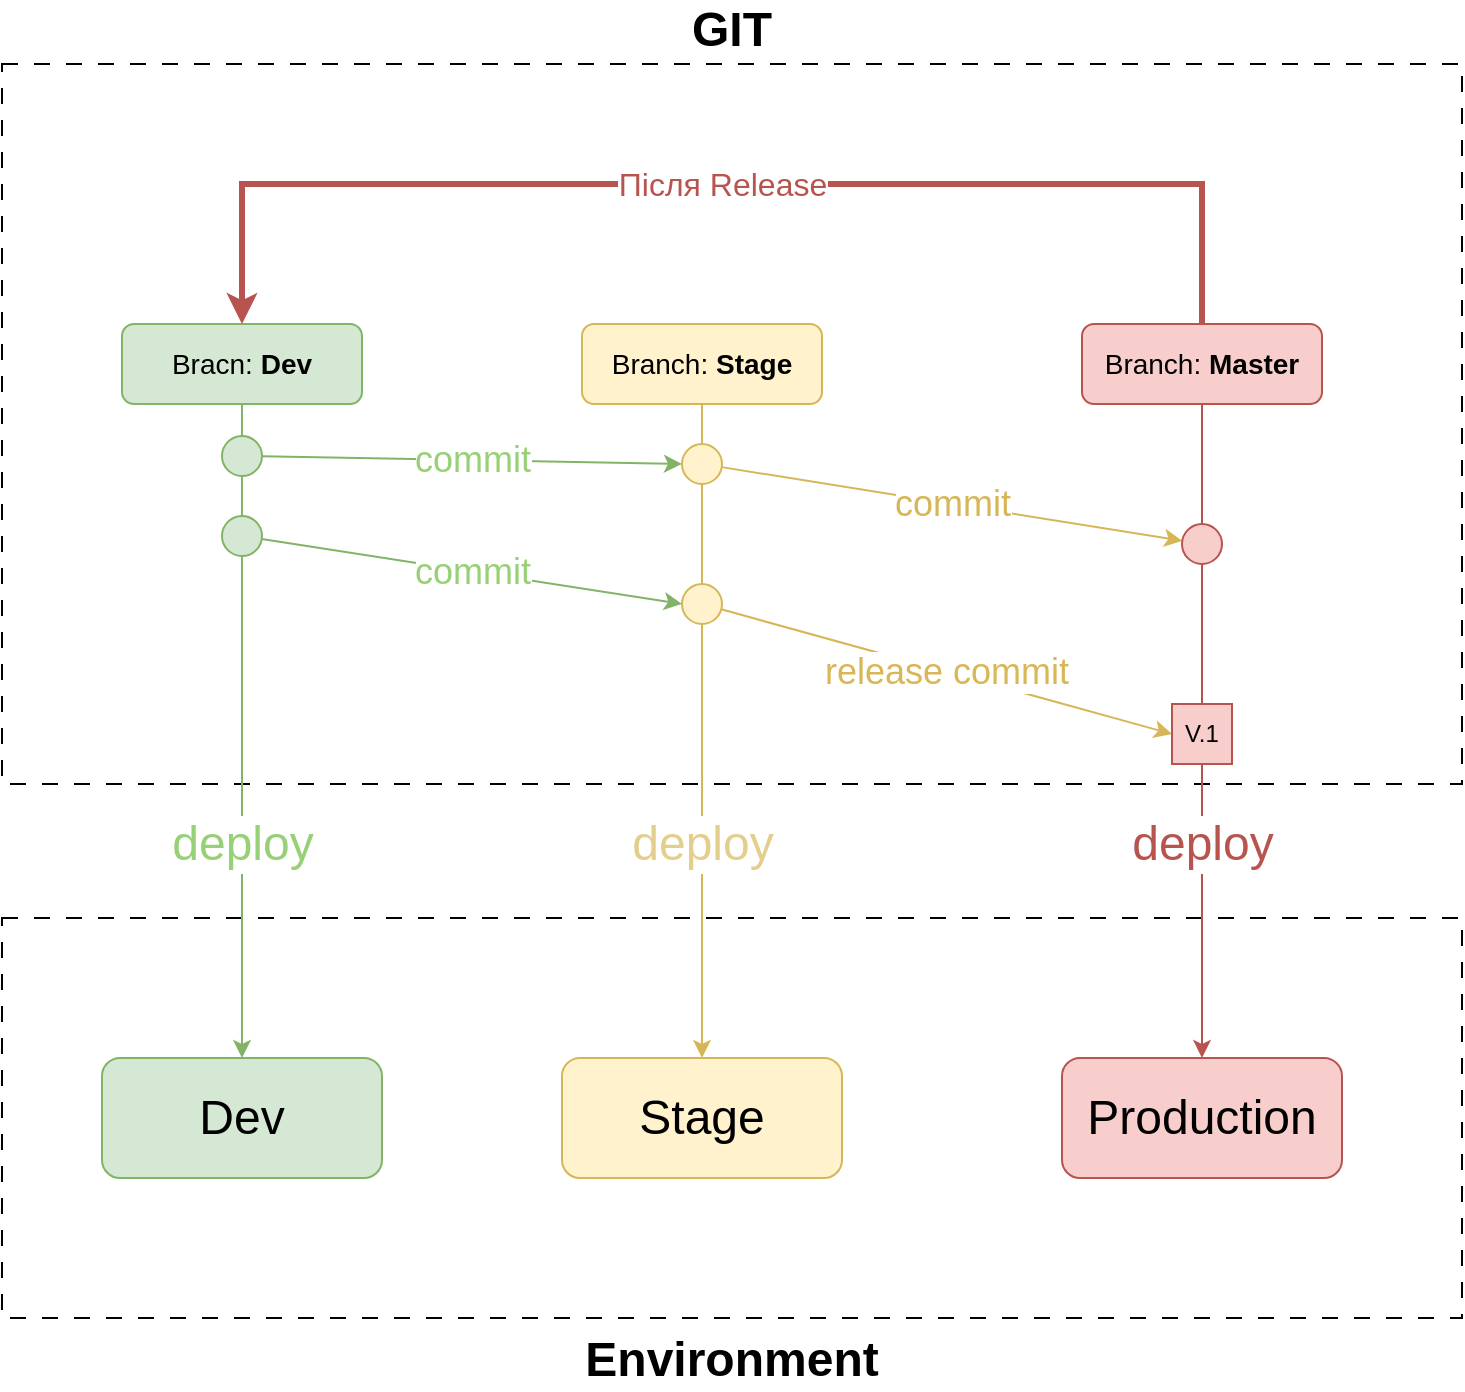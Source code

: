 <mxfile version="20.8.16" type="device" pages="4"><diagram name="git" id="9dXcmBcqGtQJOAtq-KuV"><mxGraphModel dx="2046" dy="1639" grid="1" gridSize="10" guides="1" tooltips="1" connect="1" arrows="1" fold="1" page="0" pageScale="1" pageWidth="1169" pageHeight="827" math="0" shadow="0"><root><mxCell id="0"/><mxCell id="1" parent="0"/><mxCell id="ocOk3J83uwGkjOEuC4al-8" value="Environment" style="rounded=0;whiteSpace=wrap;html=1;labelPosition=center;verticalLabelPosition=bottom;align=center;verticalAlign=top;dashed=1;dashPattern=8 8;fontColor=#000000;fontSize=24;fontStyle=1" parent="1" vertex="1"><mxGeometry x="90" y="437" width="730" height="200" as="geometry"/></mxCell><mxCell id="ocOk3J83uwGkjOEuC4al-10" value="Dev" style="rounded=1;whiteSpace=wrap;html=1;fontSize=24;strokeColor=#82b366;fillColor=#d5e8d4;labelPosition=center;verticalLabelPosition=middle;align=center;verticalAlign=middle;" parent="1" vertex="1"><mxGeometry x="140" y="507" width="140" height="60" as="geometry"/></mxCell><mxCell id="ocOk3J83uwGkjOEuC4al-4" value="GIT" style="rounded=0;whiteSpace=wrap;html=1;labelPosition=center;verticalLabelPosition=top;align=center;verticalAlign=bottom;dashed=1;dashPattern=8 8;fontColor=#000000;fontSize=24;fontStyle=1" parent="1" vertex="1"><mxGeometry x="90" y="10" width="730" height="360" as="geometry"/></mxCell><mxCell id="ocOk3J83uwGkjOEuC4al-11" value="deploy" style="edgeStyle=orthogonalEdgeStyle;rounded=0;orthogonalLoop=1;jettySize=auto;html=1;exitX=0.5;exitY=1;exitDx=0;exitDy=0;entryX=0.5;entryY=0;entryDx=0;entryDy=0;fontSize=24;fontColor=#97d077;startArrow=none;fillColor=#d5e8d4;strokeColor=#82b366;" parent="1" source="ocOk3J83uwGkjOEuC4al-17" target="ocOk3J83uwGkjOEuC4al-10" edge="1"><mxGeometry x="0.265" relative="1" as="geometry"><mxPoint as="offset"/></mxGeometry></mxCell><mxCell id="ocOk3J83uwGkjOEuC4al-1" value="Bracn: &lt;b&gt;Dev&lt;/b&gt;" style="rounded=1;whiteSpace=wrap;html=1;fillColor=#d5e8d4;strokeColor=#82b366;fontSize=14;" parent="1" vertex="1"><mxGeometry x="150" y="140" width="120" height="40" as="geometry"/></mxCell><mxCell id="ocOk3J83uwGkjOEuC4al-14" value="deploy" style="edgeStyle=orthogonalEdgeStyle;rounded=0;orthogonalLoop=1;jettySize=auto;html=1;fontSize=24;fontColor=#e3ce8d;fillColor=#fff2cc;strokeColor=#d6b656;" parent="1" source="ocOk3J83uwGkjOEuC4al-2" target="ocOk3J83uwGkjOEuC4al-12" edge="1"><mxGeometry x="0.346" relative="1" as="geometry"><mxPoint as="offset"/></mxGeometry></mxCell><mxCell id="ocOk3J83uwGkjOEuC4al-2" value="Branch: &lt;b&gt;Stage&lt;/b&gt;" style="rounded=1;whiteSpace=wrap;html=1;fillColor=#fff2cc;strokeColor=#d6b656;fontSize=14;" parent="1" vertex="1"><mxGeometry x="380" y="140" width="120" height="40" as="geometry"/></mxCell><mxCell id="ocOk3J83uwGkjOEuC4al-16" value="deploy" style="edgeStyle=orthogonalEdgeStyle;rounded=0;orthogonalLoop=1;jettySize=auto;html=1;fontSize=24;fontColor=#b85450;startArrow=none;fillColor=#f8cecc;strokeColor=#b85450;" parent="1" source="ocOk3J83uwGkjOEuC4al-20" target="ocOk3J83uwGkjOEuC4al-15" edge="1"><mxGeometry x="0.134" relative="1" as="geometry"><mxPoint as="offset"/></mxGeometry></mxCell><mxCell id="ocOk3J83uwGkjOEuC4al-3" value="Branch: &lt;b&gt;Master&lt;/b&gt;" style="rounded=1;whiteSpace=wrap;html=1;fillColor=#f8cecc;strokeColor=#b85450;fontSize=14;" parent="1" vertex="1"><mxGeometry x="630" y="140" width="120" height="40" as="geometry"/></mxCell><mxCell id="ocOk3J83uwGkjOEuC4al-12" value="Stage" style="rounded=1;whiteSpace=wrap;html=1;fontSize=24;strokeColor=#d6b656;fillColor=#fff2cc;labelPosition=center;verticalLabelPosition=middle;align=center;verticalAlign=middle;" parent="1" vertex="1"><mxGeometry x="370" y="507" width="140" height="60" as="geometry"/></mxCell><mxCell id="ocOk3J83uwGkjOEuC4al-15" value="Production" style="rounded=1;whiteSpace=wrap;html=1;fontSize=24;strokeColor=#b85450;fillColor=#f8cecc;labelPosition=center;verticalLabelPosition=middle;align=center;verticalAlign=middle;" parent="1" vertex="1"><mxGeometry x="620" y="507" width="140" height="60" as="geometry"/></mxCell><mxCell id="ocOk3J83uwGkjOEuC4al-18" value="" style="edgeStyle=orthogonalEdgeStyle;rounded=0;orthogonalLoop=1;jettySize=auto;html=1;exitX=0.5;exitY=1;exitDx=0;exitDy=0;entryX=0.5;entryY=0;entryDx=0;entryDy=0;fontSize=24;fontColor=#000000;endArrow=none;fillColor=#d5e8d4;strokeColor=#82b366;" parent="1" source="ocOk3J83uwGkjOEuC4al-1" target="ocOk3J83uwGkjOEuC4al-17" edge="1"><mxGeometry relative="1" as="geometry"><mxPoint x="210" y="180" as="sourcePoint"/><mxPoint x="210" y="447" as="targetPoint"/></mxGeometry></mxCell><mxCell id="ocOk3J83uwGkjOEuC4al-22" value="commit" style="rounded=0;orthogonalLoop=1;jettySize=auto;html=1;entryX=0;entryY=0.5;entryDx=0;entryDy=0;fontSize=18;fontColor=#97D077;endArrow=classic;endFill=1;fillColor=#d5e8d4;strokeColor=#82b366;" parent="1" source="ocOk3J83uwGkjOEuC4al-17" target="ocOk3J83uwGkjOEuC4al-19" edge="1"><mxGeometry x="-0.002" relative="1" as="geometry"><mxPoint as="offset"/></mxGeometry></mxCell><mxCell id="ocOk3J83uwGkjOEuC4al-17" value="" style="ellipse;whiteSpace=wrap;html=1;aspect=fixed;fontSize=24;fillColor=#d5e8d4;strokeColor=#82b366;" parent="1" vertex="1"><mxGeometry x="200" y="196" width="20" height="20" as="geometry"/></mxCell><mxCell id="ocOk3J83uwGkjOEuC4al-23" value="commit" style="edgeStyle=none;rounded=0;orthogonalLoop=1;jettySize=auto;html=1;fontSize=18;fontColor=#d6b656;endArrow=classic;endFill=1;fillColor=#fff2cc;strokeColor=#d6b656;" parent="1" source="ocOk3J83uwGkjOEuC4al-19" target="ocOk3J83uwGkjOEuC4al-20" edge="1"><mxGeometry relative="1" as="geometry"/></mxCell><mxCell id="ocOk3J83uwGkjOEuC4al-19" value="" style="ellipse;whiteSpace=wrap;html=1;aspect=fixed;fontSize=24;fillColor=#fff2cc;strokeColor=#d6b656;" parent="1" vertex="1"><mxGeometry x="430" y="200" width="20" height="20" as="geometry"/></mxCell><mxCell id="ocOk3J83uwGkjOEuC4al-21" value="" style="edgeStyle=orthogonalEdgeStyle;rounded=0;orthogonalLoop=1;jettySize=auto;html=1;fontSize=24;fontColor=#000000;endArrow=none;fillColor=#f8cecc;strokeColor=#b85450;" parent="1" source="ocOk3J83uwGkjOEuC4al-3" target="ocOk3J83uwGkjOEuC4al-20" edge="1"><mxGeometry relative="1" as="geometry"><mxPoint x="690.0" y="180" as="sourcePoint"/><mxPoint x="690.0" y="447" as="targetPoint"/></mxGeometry></mxCell><mxCell id="ocOk3J83uwGkjOEuC4al-20" value="" style="ellipse;whiteSpace=wrap;html=1;aspect=fixed;fontSize=24;fillColor=#f8cecc;strokeColor=#b85450;" parent="1" vertex="1"><mxGeometry x="680" y="240" width="20" height="20" as="geometry"/></mxCell><mxCell id="ocOk3J83uwGkjOEuC4al-25" value="" style="ellipse;whiteSpace=wrap;html=1;aspect=fixed;fontSize=24;fillColor=#d5e8d4;strokeColor=#82b366;" parent="1" vertex="1"><mxGeometry x="200" y="236" width="20" height="20" as="geometry"/></mxCell><mxCell id="ocOk3J83uwGkjOEuC4al-26" value="" style="ellipse;whiteSpace=wrap;html=1;aspect=fixed;fontSize=24;fillColor=#fff2cc;strokeColor=#d6b656;" parent="1" vertex="1"><mxGeometry x="430" y="270" width="20" height="20" as="geometry"/></mxCell><mxCell id="ocOk3J83uwGkjOEuC4al-28" value="release commit" style="edgeStyle=none;rounded=0;orthogonalLoop=1;jettySize=auto;html=1;fontSize=18;fontColor=#d9b656;endArrow=classic;endFill=1;fillColor=#fff2cc;strokeColor=#d6b656;entryX=0;entryY=0.5;entryDx=0;entryDy=0;" parent="1" source="ocOk3J83uwGkjOEuC4al-26" target="YUJ8SS8Es_0sFJbwmeMG-2" edge="1"><mxGeometry relative="1" as="geometry"><mxPoint x="670" y="340" as="targetPoint"/></mxGeometry></mxCell><mxCell id="ocOk3J83uwGkjOEuC4al-29" value="commit" style="rounded=0;orthogonalLoop=1;jettySize=auto;html=1;entryX=0;entryY=0.5;entryDx=0;entryDy=0;fontSize=18;fontColor=#97d077;endArrow=classic;endFill=1;fillColor=#d5e8d4;strokeColor=#82b366;" parent="1" source="ocOk3J83uwGkjOEuC4al-25" target="ocOk3J83uwGkjOEuC4al-26" edge="1"><mxGeometry relative="1" as="geometry"/></mxCell><mxCell id="ocOk3J83uwGkjOEuC4al-32" value="Після Release" style="endArrow=none;startArrow=classic;html=1;rounded=0;fontSize=16;fontColor=#b85450;edgeStyle=orthogonalEdgeStyle;endFill=0;fillColor=#f8cecc;strokeColor=#b85450;strokeWidth=3;" parent="1" source="ocOk3J83uwGkjOEuC4al-1" target="ocOk3J83uwGkjOEuC4al-3" edge="1"><mxGeometry width="50" height="50" relative="1" as="geometry"><mxPoint x="460" y="80" as="sourcePoint"/><mxPoint x="510" y="30" as="targetPoint"/><Array as="points"><mxPoint x="210" y="70"/><mxPoint x="690" y="70"/></Array></mxGeometry></mxCell><mxCell id="YUJ8SS8Es_0sFJbwmeMG-2" value="V.1" style="rounded=0;whiteSpace=wrap;html=1;fillColor=#f8cecc;strokeColor=#b85450;" parent="1" vertex="1"><mxGeometry x="675" y="330" width="30" height="30" as="geometry"/></mxCell></root></mxGraphModel></diagram><diagram id="3rcsa5yyc04vKIngJCjO" name="uat"><mxGraphModel dx="2046" dy="1239" grid="1" gridSize="10" guides="1" tooltips="1" connect="1" arrows="1" fold="1" page="0" pageScale="1" pageWidth="1169" pageHeight="827" math="0" shadow="0"><root><mxCell id="0"/><mxCell id="1" parent="0"/><mxCell id="NctZqmHWXMFDeKVnnQcR-1" value="" style="rounded=1;whiteSpace=wrap;html=1;strokeColor=#00BF60;dashed=1;strokeWidth=2;arcSize=3;fillColor=none;" parent="1" vertex="1"><mxGeometry x="82" y="510" width="854" height="230" as="geometry"/></mxCell><mxCell id="SrkfZRxxqkraxBm0wXY4-11" style="edgeStyle=orthogonalEdgeStyle;rounded=0;orthogonalLoop=1;jettySize=auto;html=1;strokeWidth=2;fontSize=16;fontColor=#006600;startArrow=none;startFill=0;endArrow=classic;endFill=1;fillColor=#d5e8d4;strokeColor=#82b366;" parent="1" source="SrkfZRxxqkraxBm0wXY4-1" target="NctZqmHWXMFDeKVnnQcR-1" edge="1"><mxGeometry relative="1" as="geometry"><mxPoint x="509" y="492" as="targetPoint"/></mxGeometry></mxCell><mxCell id="2tlrSpaB77rSFJF8SY3n-5" style="edgeStyle=orthogonalEdgeStyle;rounded=0;orthogonalLoop=1;jettySize=auto;html=1;strokeColor=default;strokeWidth=1;fontSize=18;fontColor=default;endArrow=none;endFill=0;" parent="1" source="SrkfZRxxqkraxBm0wXY4-1" target="2tlrSpaB77rSFJF8SY3n-3" edge="1"><mxGeometry relative="1" as="geometry"/></mxCell><mxCell id="SrkfZRxxqkraxBm0wXY4-1" value="Proxmox" style="sketch=0;pointerEvents=1;shadow=0;dashed=0;html=1;strokeColor=none;fillColor=#505050;labelPosition=center;verticalLabelPosition=top;verticalAlign=bottom;outlineConnect=0;align=center;shape=mxgraph.office.servers.server_farm;fillColor=#7FBA42;fontSize=16;fontColor=#000000;" parent="1" vertex="1"><mxGeometry x="481" y="383" width="56" height="49" as="geometry"/></mxCell><mxCell id="2tlrSpaB77rSFJF8SY3n-4" style="edgeStyle=orthogonalEdgeStyle;rounded=0;orthogonalLoop=1;jettySize=auto;html=1;strokeColor=default;strokeWidth=1;fontSize=18;fontColor=default;endArrow=none;endFill=0;" parent="1" source="SrkfZRxxqkraxBm0wXY4-2" target="2tlrSpaB77rSFJF8SY3n-3" edge="1"><mxGeometry relative="1" as="geometry"/></mxCell><mxCell id="SrkfZRxxqkraxBm0wXY4-2" value="PfSence" style="sketch=0;pointerEvents=1;shadow=0;dashed=0;html=1;strokeColor=#9673a6;fillColor=#e1d5e7;labelPosition=center;verticalLabelPosition=bottom;verticalAlign=top;outlineConnect=0;align=center;shape=mxgraph.office.servers.reverse_proxy;fontSize=16;" parent="1" vertex="1"><mxGeometry x="324.14" y="320" width="41" height="53" as="geometry"/></mxCell><mxCell id="SrkfZRxxqkraxBm0wXY4-3" value="Ubuntu20 (LTS)" style="sketch=0;pointerEvents=1;shadow=0;dashed=0;html=1;strokeColor=#82b366;fillColor=#d5e8d4;labelPosition=center;verticalLabelPosition=bottom;verticalAlign=top;outlineConnect=0;align=center;shape=mxgraph.office.servers.virtual_application_server;fontSize=16;fontColor=#006600;" parent="1" vertex="1"><mxGeometry x="138" y="530" width="48" height="55" as="geometry"/></mxCell><mxCell id="SrkfZRxxqkraxBm0wXY4-4" value="Ubuntu20 (LTS)" style="sketch=0;pointerEvents=1;shadow=0;dashed=0;html=1;strokeColor=#82b366;fillColor=#d5e8d4;labelPosition=center;verticalLabelPosition=bottom;verticalAlign=top;outlineConnect=0;align=center;shape=mxgraph.office.servers.virtual_application_server;fontSize=16;fontColor=#006600;" parent="1" vertex="1"><mxGeometry x="316" y="530" width="48" height="55" as="geometry"/></mxCell><mxCell id="SrkfZRxxqkraxBm0wXY4-5" value="Ubuntu20 (LTS)" style="sketch=0;pointerEvents=1;shadow=0;dashed=0;html=1;strokeColor=#82b366;fillColor=#d5e8d4;labelPosition=center;verticalLabelPosition=bottom;verticalAlign=top;outlineConnect=0;align=center;shape=mxgraph.office.servers.virtual_application_server;fontSize=16;fontColor=#006600;" parent="1" vertex="1"><mxGeometry x="493" y="530" width="48" height="55" as="geometry"/></mxCell><mxCell id="SrkfZRxxqkraxBm0wXY4-6" value="Ubuntu20 (LTS)" style="sketch=0;pointerEvents=1;shadow=0;dashed=0;html=1;strokeColor=#82b366;fillColor=#d5e8d4;labelPosition=center;verticalLabelPosition=bottom;verticalAlign=top;outlineConnect=0;align=center;shape=mxgraph.office.servers.virtual_application_server;fontSize=16;fontColor=#006600;" parent="1" vertex="1"><mxGeometry x="848" y="530" width="48" height="55" as="geometry"/></mxCell><mxCell id="SrkfZRxxqkraxBm0wXY4-7" value="Ubuntu20 (LTS)" style="sketch=0;pointerEvents=1;shadow=0;dashed=0;html=1;strokeColor=#82b366;fillColor=#d5e8d4;labelPosition=center;verticalLabelPosition=bottom;verticalAlign=top;outlineConnect=0;align=center;shape=mxgraph.office.servers.virtual_application_server;fontSize=16;fontColor=#006600;" parent="1" vertex="1"><mxGeometry x="671" y="530" width="48" height="55" as="geometry"/></mxCell><mxCell id="2tlrSpaB77rSFJF8SY3n-1" value="Internet" style="sketch=0;pointerEvents=1;shadow=0;dashed=0;html=1;strokeColor=#b85450;fillColor=#f8cecc;labelPosition=right;verticalLabelPosition=middle;outlineConnect=0;verticalAlign=middle;align=left;shape=mxgraph.office.clouds.cloud;fontSize=18;" parent="1" vertex="1"><mxGeometry x="420" y="160" width="94" height="55" as="geometry"/></mxCell><mxCell id="2tlrSpaB77rSFJF8SY3n-6" style="edgeStyle=orthogonalEdgeStyle;rounded=0;orthogonalLoop=1;jettySize=auto;html=1;strokeColor=#b85450;strokeWidth=1;fontSize=18;fontColor=default;endArrow=none;endFill=0;fillColor=#f8cecc;" parent="1" source="2tlrSpaB77rSFJF8SY3n-2" target="2tlrSpaB77rSFJF8SY3n-1" edge="1"><mxGeometry relative="1" as="geometry"/></mxCell><mxCell id="2tlrSpaB77rSFJF8SY3n-7" style="edgeStyle=orthogonalEdgeStyle;rounded=0;orthogonalLoop=1;jettySize=auto;html=1;strokeColor=#9673a6;strokeWidth=1;fontSize=18;fontColor=default;endArrow=none;endFill=0;fillColor=#e1d5e7;" parent="1" source="2tlrSpaB77rSFJF8SY3n-2" target="SrkfZRxxqkraxBm0wXY4-2" edge="1"><mxGeometry relative="1" as="geometry"/></mxCell><mxCell id="2tlrSpaB77rSFJF8SY3n-2" value="Haproxy" style="sketch=0;pointerEvents=1;shadow=0;dashed=0;html=1;strokeColor=#9673a6;fillColor=#e1d5e7;labelPosition=left;verticalLabelPosition=middle;verticalAlign=middle;outlineConnect=0;align=right;shape=mxgraph.office.concepts.web_services;fontSize=18;" parent="1" vertex="1"><mxGeometry x="315.85" y="230" width="49.29" height="46" as="geometry"/></mxCell><mxCell id="2tlrSpaB77rSFJF8SY3n-3" value="switch" style="sketch=0;pointerEvents=1;shadow=0;dashed=0;html=1;strokeColor=none;fillColor=#505050;labelPosition=center;verticalLabelPosition=bottom;verticalAlign=top;outlineConnect=0;align=center;shape=mxgraph.office.communications.voip_gateway;fontSize=18;fontColor=default;" parent="1" vertex="1"><mxGeometry x="380" y="414" width="51" height="15" as="geometry"/></mxCell><mxCell id="NctZqmHWXMFDeKVnnQcR-2" value="Rancher Server" style="text;html=1;strokeColor=none;fillColor=none;align=left;verticalAlign=middle;whiteSpace=wrap;rounded=0;fontStyle=1" parent="1" vertex="1"><mxGeometry x="106" y="650" width="100" height="30" as="geometry"/></mxCell><mxCell id="NctZqmHWXMFDeKVnnQcR-3" value="Control Plane" style="text;html=1;strokeColor=none;fillColor=none;align=left;verticalAlign=middle;whiteSpace=wrap;rounded=0;fontStyle=1" parent="1" vertex="1"><mxGeometry x="106" y="680" width="100" height="30" as="geometry"/></mxCell><mxCell id="NctZqmHWXMFDeKVnnQcR-4" value="Control Plane" style="text;html=1;strokeColor=none;fillColor=none;align=left;verticalAlign=middle;whiteSpace=wrap;rounded=0;fontStyle=1" parent="1" vertex="1"><mxGeometry x="276" y="650" width="100" height="30" as="geometry"/></mxCell><mxCell id="NctZqmHWXMFDeKVnnQcR-5" value="Control Plane" style="text;html=1;strokeColor=none;fillColor=none;align=left;verticalAlign=middle;whiteSpace=wrap;rounded=0;fontStyle=1" parent="1" vertex="1"><mxGeometry x="456" y="650" width="100" height="30" as="geometry"/></mxCell><mxCell id="NctZqmHWXMFDeKVnnQcR-6" value="Worker Node" style="text;html=1;strokeColor=none;fillColor=none;align=left;verticalAlign=middle;whiteSpace=wrap;rounded=0;fontStyle=1" parent="1" vertex="1"><mxGeometry x="636" y="650" width="100" height="30" as="geometry"/></mxCell><mxCell id="NctZqmHWXMFDeKVnnQcR-7" value="Worker Node" style="text;html=1;strokeColor=none;fillColor=none;align=left;verticalAlign=middle;whiteSpace=wrap;rounded=0;fontStyle=1" parent="1" vertex="1"><mxGeometry x="816" y="650" width="100" height="30" as="geometry"/></mxCell><mxCell id="NctZqmHWXMFDeKVnnQcR-8" value="&lt;span&gt;&lt;font&gt;4 Core&lt;br&gt;8 Gb&lt;/font&gt;&lt;/span&gt;" style="text;html=1;strokeColor=none;fillColor=none;align=left;verticalAlign=middle;whiteSpace=wrap;rounded=0;fontColor=#006600;fontStyle=0" parent="1" vertex="1"><mxGeometry x="116" y="610" width="60" height="30" as="geometry"/></mxCell><mxCell id="NctZqmHWXMFDeKVnnQcR-9" value="&lt;span&gt;&lt;font&gt;4 Core&lt;br&gt;8 Gb&lt;/font&gt;&lt;/span&gt;" style="text;html=1;strokeColor=none;fillColor=none;align=left;verticalAlign=middle;whiteSpace=wrap;rounded=0;fontColor=#006600;fontStyle=0" parent="1" vertex="1"><mxGeometry x="299" y="610" width="60" height="30" as="geometry"/></mxCell><mxCell id="NctZqmHWXMFDeKVnnQcR-10" value="&lt;span&gt;&lt;font&gt;2 Core&lt;br&gt;8 Gb&lt;/font&gt;&lt;/span&gt;" style="text;html=1;strokeColor=none;fillColor=none;align=left;verticalAlign=middle;whiteSpace=wrap;rounded=0;fontColor=#006600;fontStyle=0" parent="1" vertex="1"><mxGeometry x="482" y="610" width="60" height="30" as="geometry"/></mxCell><mxCell id="NctZqmHWXMFDeKVnnQcR-11" value="&lt;span&gt;&lt;font&gt;2 Core&lt;br&gt;4 Gb&lt;/font&gt;&lt;/span&gt;" style="text;html=1;strokeColor=none;fillColor=none;align=left;verticalAlign=middle;whiteSpace=wrap;rounded=0;fontColor=#006600;fontStyle=0" parent="1" vertex="1"><mxGeometry x="665" y="610" width="60" height="30" as="geometry"/></mxCell><mxCell id="NctZqmHWXMFDeKVnnQcR-12" value="&lt;span&gt;&lt;font&gt;2 Core&lt;br&gt;4 Gb&lt;/font&gt;&lt;/span&gt;" style="text;html=1;strokeColor=none;fillColor=none;align=left;verticalAlign=middle;whiteSpace=wrap;rounded=0;fontColor=#006600;fontStyle=0" parent="1" vertex="1"><mxGeometry x="848" y="610" width="60" height="30" as="geometry"/></mxCell><mxCell id="U87MPfpTp1z_PI4OhVak-1" value="Worker Node" style="text;html=1;strokeColor=none;fillColor=none;align=left;verticalAlign=middle;whiteSpace=wrap;rounded=0;fontStyle=1" parent="1" vertex="1"><mxGeometry x="462" y="680" width="100" height="30" as="geometry"/></mxCell><mxCell id="U87MPfpTp1z_PI4OhVak-2" value="Worker Node" style="text;html=1;strokeColor=none;fillColor=none;align=left;verticalAlign=middle;whiteSpace=wrap;rounded=0;fontStyle=1" parent="1" vertex="1"><mxGeometry x="276" y="680" width="100" height="30" as="geometry"/></mxCell></root></mxGraphModel></diagram><diagram id="up-7kn3dToYuxBKqJoqp" name="ci"><mxGraphModel dx="4120" dy="2253" grid="1" gridSize="10" guides="1" tooltips="1" connect="1" arrows="1" fold="1" page="0" pageScale="1" pageWidth="1169" pageHeight="827" math="0" shadow="0"><root><mxCell id="0"/><mxCell id="1" parent="0"/><mxCell id="xC0ujynLmxREPFlrEbTX-1" value="Merge to Stage" style="edgeStyle=orthogonalEdgeStyle;rounded=0;orthogonalLoop=1;jettySize=auto;html=1;entryX=0;entryY=0.5;entryDx=0;entryDy=0;fontSize=15;fillColor=#d5e8d4;strokeColor=#d5e8d4;strokeWidth=4;spacingLeft=4;spacingRight=4;labelBackgroundColor=default;exitX=1;exitY=0.5;exitDx=0;exitDy=0;" edge="1" parent="1" source="xC0ujynLmxREPFlrEbTX-2" target="xC0ujynLmxREPFlrEbTX-4"><mxGeometry relative="1" as="geometry"><mxPoint x="440" y="210.0" as="sourcePoint"/></mxGeometry></mxCell><mxCell id="xC0ujynLmxREPFlrEbTX-2" value="Bracn: &lt;b&gt;Dev&lt;/b&gt;" style="rounded=1;whiteSpace=wrap;html=1;fillColor=#d5e8d4;strokeColor=none;fontSize=14;" vertex="1" parent="1"><mxGeometry x="50" y="190" width="320" height="40" as="geometry"/></mxCell><mxCell id="xC0ujynLmxREPFlrEbTX-3" value="Merge to Master" style="edgeStyle=orthogonalEdgeStyle;rounded=0;orthogonalLoop=1;jettySize=auto;html=1;fontSize=15;fillColor=#ffe6cc;strokeColor=#fff2cc;strokeWidth=4;" edge="1" parent="1" source="xC0ujynLmxREPFlrEbTX-4" target="xC0ujynLmxREPFlrEbTX-5"><mxGeometry relative="1" as="geometry"/></mxCell><mxCell id="xC0ujynLmxREPFlrEbTX-4" value="Branch: &lt;b&gt;Stage&lt;/b&gt;" style="rounded=1;whiteSpace=wrap;html=1;fillColor=#fff2cc;strokeColor=none;fontSize=14;" vertex="1" parent="1"><mxGeometry x="620" y="190" width="320" height="40" as="geometry"/></mxCell><mxCell id="xC0ujynLmxREPFlrEbTX-5" value="Branch: &lt;b&gt;Master&lt;/b&gt;" style="rounded=1;whiteSpace=wrap;html=1;fillColor=#f8cecc;strokeColor=none;fontSize=14;" vertex="1" parent="1"><mxGeometry x="1230" y="190" width="320" height="40" as="geometry"/></mxCell><mxCell id="xC0ujynLmxREPFlrEbTX-6" value="Після Release" style="endArrow=none;startArrow=classic;html=1;rounded=0;fontSize=16;fontColor=#000000;edgeStyle=orthogonalEdgeStyle;endFill=0;fillColor=#f8cecc;strokeColor=#f8cecc;strokeWidth=4;" edge="1" parent="1" source="xC0ujynLmxREPFlrEbTX-2" target="xC0ujynLmxREPFlrEbTX-5"><mxGeometry width="50" height="50" relative="1" as="geometry"><mxPoint x="470" y="100" as="sourcePoint"/><mxPoint x="520" y="50" as="targetPoint"/><Array as="points"><mxPoint x="220" y="90"/><mxPoint x="1390" y="90"/></Array></mxGeometry></mxCell><mxCell id="xC0ujynLmxREPFlrEbTX-7" value="Створення та тегування образів Docker" style="text;html=1;strokeColor=none;fillColor=none;align=left;verticalAlign=middle;whiteSpace=wrap;rounded=0;fontStyle=1;fontSize=15;" vertex="1" parent="1"><mxGeometry x="50" y="270" width="320" height="30" as="geometry"/></mxCell><mxCell id="xC0ujynLmxREPFlrEbTX-8" value="&lt;b style=&quot;font-size: 14px;&quot;&gt;{service}&lt;/b&gt;-image: latest" style="text;html=1;strokeColor=none;fillColor=none;align=left;verticalAlign=middle;whiteSpace=wrap;rounded=0;fontStyle=0;fontSize=14;" vertex="1" parent="1"><mxGeometry x="70" y="310" width="260" height="30" as="geometry"/></mxCell><mxCell id="xC0ujynLmxREPFlrEbTX-9" value="&lt;b style=&quot;font-size: 14px;&quot;&gt;{service}&lt;/b&gt;-image: sha1" style="text;html=1;strokeColor=none;fillColor=none;align=left;verticalAlign=middle;whiteSpace=wrap;rounded=0;fontStyle=0;fontSize=14;" vertex="1" parent="1"><mxGeometry x="70" y="340" width="270" height="30" as="geometry"/></mxCell><mxCell id="xC0ujynLmxREPFlrEbTX-10" value="&lt;b style=&quot;font-size: 14px;&quot;&gt;{service}&lt;/b&gt;-image: dev" style="text;html=1;strokeColor=none;fillColor=none;align=left;verticalAlign=middle;whiteSpace=wrap;rounded=0;fontStyle=0;fontSize=14;" vertex="1" parent="1"><mxGeometry x="70" y="370" width="270" height="30" as="geometry"/></mxCell><mxCell id="xC0ujynLmxREPFlrEbTX-11" value="Push образів&amp;nbsp; Docker&amp;nbsp;у приватний реєстр:" style="text;html=1;strokeColor=none;fillColor=none;align=center;verticalAlign=middle;whiteSpace=wrap;rounded=0;fontStyle=1;fontSize=15;" vertex="1" parent="1"><mxGeometry x="50" y="890" width="330" height="30" as="geometry"/></mxCell><mxCell id="xC0ujynLmxREPFlrEbTX-12" value="&lt;b style=&quot;font-size: 14px;&quot;&gt;{service}&lt;/b&gt;-image: latest" style="text;html=1;strokeColor=none;fillColor=none;align=left;verticalAlign=middle;whiteSpace=wrap;rounded=0;fontStyle=0;fontSize=14;" vertex="1" parent="1"><mxGeometry x="70" y="930" width="230" height="30" as="geometry"/></mxCell><mxCell id="xC0ujynLmxREPFlrEbTX-13" value="&lt;b style=&quot;border-color: var(--border-color); font-size: 14px;&quot;&gt;{service}&lt;/b&gt;-image: sha1" style="text;html=1;strokeColor=none;fillColor=none;align=left;verticalAlign=middle;whiteSpace=wrap;rounded=0;fontStyle=0;fontSize=14;" vertex="1" parent="1"><mxGeometry x="70" y="960" width="200" height="30" as="geometry"/></mxCell><mxCell id="xC0ujynLmxREPFlrEbTX-14" value="&lt;b style=&quot;border-color: var(--border-color); font-size: 14px;&quot;&gt;{service}&lt;/b&gt;-image: dev" style="text;html=1;strokeColor=#82b366;fillColor=#d5e8d4;align=left;verticalAlign=middle;whiteSpace=wrap;rounded=0;fontStyle=0;fontSize=14;" vertex="1" parent="1"><mxGeometry x="70" y="990" width="190" height="30" as="geometry"/></mxCell><mxCell id="xC0ujynLmxREPFlrEbTX-15" value="Запуск образів&amp;nbsp; Docker в Docker compose" style="text;html=1;strokeColor=none;fillColor=none;align=center;verticalAlign=middle;whiteSpace=wrap;rounded=0;fontStyle=1;fontSize=15;" vertex="1" parent="1"><mxGeometry x="45" y="1120" width="310" height="30" as="geometry"/></mxCell><mxCell id="xC0ujynLmxREPFlrEbTX-16" value="" style="fontColor=#0066CC;verticalAlign=top;verticalLabelPosition=bottom;labelPosition=center;align=center;html=1;outlineConnect=0;fillColor=#CCCCCC;strokeColor=#6881B3;gradientColor=none;gradientDirection=north;strokeWidth=2;shape=mxgraph.networks.user_male;fontSize=15;" vertex="1" parent="1"><mxGeometry x="220" y="1360" width="40" height="100" as="geometry"/></mxCell><mxCell id="xC0ujynLmxREPFlrEbTX-17" value="Створення та тегування образів Docker" style="text;html=1;strokeColor=none;fillColor=none;align=left;verticalAlign=middle;whiteSpace=wrap;rounded=0;fontStyle=1;fontSize=15;" vertex="1" parent="1"><mxGeometry x="630" y="290" width="320" height="30" as="geometry"/></mxCell><mxCell id="xC0ujynLmxREPFlrEbTX-18" value="&lt;b style=&quot;border-color: var(--border-color); font-size: 14px;&quot;&gt;{service}&lt;/b&gt;-image: sha1" style="text;html=1;strokeColor=none;fillColor=none;align=left;verticalAlign=middle;whiteSpace=wrap;rounded=0;fontStyle=0;fontSize=14;" vertex="1" parent="1"><mxGeometry x="650" y="330" width="260" height="30" as="geometry"/></mxCell><mxCell id="xC0ujynLmxREPFlrEbTX-19" value="&lt;b style=&quot;border-color: var(--border-color); font-size: 14px;&quot;&gt;{service}&lt;/b&gt;-image: stage" style="text;html=1;strokeColor=none;fillColor=none;align=left;verticalAlign=middle;whiteSpace=wrap;rounded=0;fontStyle=0;fontSize=14;" vertex="1" parent="1"><mxGeometry x="650" y="360" width="230" height="30" as="geometry"/></mxCell><mxCell id="xC0ujynLmxREPFlrEbTX-20" value="Push образів&amp;nbsp; Docker&amp;nbsp;у приватний реєстр:" style="text;html=1;strokeColor=none;fillColor=none;align=left;verticalAlign=middle;whiteSpace=wrap;rounded=0;fontStyle=1;fontSize=15;" vertex="1" parent="1"><mxGeometry x="630" y="890" width="380" height="30" as="geometry"/></mxCell><mxCell id="xC0ujynLmxREPFlrEbTX-21" value="&lt;b style=&quot;border-color: var(--border-color); font-size: 14px;&quot;&gt;{service}&lt;/b&gt;-image: sha1" style="text;html=1;strokeColor=none;fillColor=none;align=left;verticalAlign=middle;whiteSpace=wrap;rounded=0;fontStyle=0;fontSize=14;" vertex="1" parent="1"><mxGeometry x="650" y="930" width="220" height="30" as="geometry"/></mxCell><mxCell id="xC0ujynLmxREPFlrEbTX-22" value="&lt;b style=&quot;border-color: var(--border-color); font-size: 14px;&quot;&gt;{service}&lt;/b&gt;-image: stage" style="text;html=1;strokeColor=#d6b656;fillColor=#fff2cc;align=left;verticalAlign=middle;whiteSpace=wrap;rounded=0;fontStyle=0;fontSize=14;" vertex="1" parent="1"><mxGeometry x="650" y="960" width="200" height="30" as="geometry"/></mxCell><mxCell id="xC0ujynLmxREPFlrEbTX-23" value="Створення / зміни Kubernetes Deploiment" style="text;html=1;strokeColor=none;fillColor=none;align=left;verticalAlign=middle;whiteSpace=wrap;rounded=0;fontStyle=1;fontSize=15;" vertex="1" parent="1"><mxGeometry x="620" y="1120" width="350" height="30" as="geometry"/></mxCell><mxCell id="xC0ujynLmxREPFlrEbTX-24" value="STAGE Kubernetes (Proxmox)" style="fontColor=#0066CC;verticalAlign=top;verticalLabelPosition=bottom;labelPosition=center;align=center;html=1;outlineConnect=0;fillColor=#CCCCCC;strokeColor=#6881B3;gradientColor=none;gradientDirection=north;strokeWidth=2;shape=mxgraph.networks.server;fontSize=15;" vertex="1" parent="1"><mxGeometry x="690" y="1340" width="90" height="100" as="geometry"/></mxCell><mxCell id="xC0ujynLmxREPFlrEbTX-25" value="&lt;b style=&quot;border-color: var(--border-color); font-size: 14px;&quot;&gt;{service}&lt;/b&gt;-stage-deploiment.yaml" style="text;html=1;strokeColor=none;fillColor=none;align=left;verticalAlign=middle;whiteSpace=wrap;rounded=0;fontStyle=0;fontSize=14;" vertex="1" parent="1"><mxGeometry x="630" y="1160" width="270" height="30" as="geometry"/></mxCell><mxCell id="xC0ujynLmxREPFlrEbTX-26" value="Застосування Kubernetes Deploiment" style="text;html=1;strokeColor=#d6b656;fillColor=#fff2cc;align=left;verticalAlign=middle;whiteSpace=wrap;rounded=0;fontStyle=1;fontSize=15;" vertex="1" parent="1"><mxGeometry x="620" y="1220" width="300" height="30" as="geometry"/></mxCell><mxCell id="xC0ujynLmxREPFlrEbTX-27" value="Створення та тегування образів Docker" style="text;html=1;strokeColor=none;fillColor=none;align=left;verticalAlign=middle;whiteSpace=wrap;rounded=0;fontStyle=1;fontSize=15;" vertex="1" parent="1"><mxGeometry x="1270" y="280" width="320" height="30" as="geometry"/></mxCell><mxCell id="xC0ujynLmxREPFlrEbTX-28" value="&lt;b style=&quot;border-color: var(--border-color); font-size: 14px;&quot;&gt;{service}&lt;/b&gt;-image: sha1" style="text;html=1;strokeColor=none;fillColor=none;align=left;verticalAlign=middle;whiteSpace=wrap;rounded=0;fontStyle=0;fontSize=14;" vertex="1" parent="1"><mxGeometry x="1290" y="320" width="230" height="30" as="geometry"/></mxCell><mxCell id="xC0ujynLmxREPFlrEbTX-29" value="&lt;b style=&quot;border-color: var(--border-color); font-size: 14px;&quot;&gt;{service}&lt;/b&gt;-image: master" style="text;html=1;strokeColor=none;fillColor=none;align=left;verticalAlign=middle;whiteSpace=wrap;rounded=0;fontStyle=0;fontSize=14;" vertex="1" parent="1"><mxGeometry x="1290" y="350" width="180" height="30" as="geometry"/></mxCell><mxCell id="xC0ujynLmxREPFlrEbTX-30" value="Push образів&amp;nbsp; Docker&amp;nbsp;у приватний реєстр:" style="text;html=1;strokeColor=none;fillColor=none;align=left;verticalAlign=middle;whiteSpace=wrap;rounded=0;fontStyle=1;fontSize=15;" vertex="1" parent="1"><mxGeometry x="1276" y="870" width="334" height="30" as="geometry"/></mxCell><mxCell id="xC0ujynLmxREPFlrEbTX-31" value="&lt;b style=&quot;border-color: var(--border-color); font-size: 14px;&quot;&gt;{service}&lt;/b&gt;-image: sha1" style="text;html=1;strokeColor=none;fillColor=none;align=left;verticalAlign=middle;whiteSpace=wrap;rounded=0;fontStyle=0;fontSize=14;" vertex="1" parent="1"><mxGeometry x="1296" y="920" width="200" height="30" as="geometry"/></mxCell><mxCell id="xC0ujynLmxREPFlrEbTX-32" value="&lt;b style=&quot;border-color: var(--border-color); font-size: 14px;&quot;&gt;{service}&lt;/b&gt;-image: master" style="text;html=1;strokeColor=#b85450;fillColor=#f8cecc;align=left;verticalAlign=middle;whiteSpace=wrap;rounded=0;fontStyle=0;fontSize=14;" vertex="1" parent="1"><mxGeometry x="1296" y="950" width="200" height="30" as="geometry"/></mxCell><mxCell id="xC0ujynLmxREPFlrEbTX-33" value="Створення / зміни Kubernetes Deploiment" style="text;html=1;strokeColor=none;fillColor=none;align=left;verticalAlign=middle;whiteSpace=wrap;rounded=0;fontStyle=1;fontSize=15;" vertex="1" parent="1"><mxGeometry x="1271" y="1110" width="369" height="30" as="geometry"/></mxCell><mxCell id="xC0ujynLmxREPFlrEbTX-34" value="Production Kubernetes (AWS EKS)" style="fontColor=#0066CC;verticalAlign=top;verticalLabelPosition=bottom;labelPosition=center;align=center;html=1;outlineConnect=0;fillColor=#CCCCCC;strokeColor=#6881B3;gradientColor=none;gradientDirection=north;strokeWidth=2;shape=mxgraph.networks.server;fontSize=15;" vertex="1" parent="1"><mxGeometry x="1322" y="1340" width="90" height="100" as="geometry"/></mxCell><mxCell id="xC0ujynLmxREPFlrEbTX-35" value="&lt;b style=&quot;border-color: var(--border-color); font-size: 14px;&quot;&gt;{service}&lt;/b&gt;-master-deploiment.yaml" style="text;html=1;strokeColor=none;fillColor=none;align=left;verticalAlign=middle;whiteSpace=wrap;rounded=0;fontStyle=0;fontSize=14;" vertex="1" parent="1"><mxGeometry x="1281" y="1150" width="270" height="30" as="geometry"/></mxCell><mxCell id="xC0ujynLmxREPFlrEbTX-36" value="Застосування Kubernetes Deploiment" style="text;html=1;strokeColor=#b85450;fillColor=#f8cecc;align=left;verticalAlign=middle;whiteSpace=wrap;rounded=0;fontStyle=1;fontSize=15;" vertex="1" parent="1"><mxGeometry x="1265" y="1210" width="300" height="30" as="geometry"/></mxCell><mxCell id="xC0ujynLmxREPFlrEbTX-37" value="Комп'ютер розробника" style="fontColor=#0066CC;verticalAlign=top;verticalLabelPosition=bottom;labelPosition=center;align=center;html=1;outlineConnect=0;fillColor=#CCCCCC;strokeColor=#6881B3;gradientColor=none;gradientDirection=north;strokeWidth=2;shape=mxgraph.networks.pc;fontSize=15;" vertex="1" parent="1"><mxGeometry x="70" y="1370" width="100" height="70" as="geometry"/></mxCell><mxCell id="xC0ujynLmxREPFlrEbTX-38" value="" style="sketch=0;points=[[0,0,0],[0.25,0,0],[0.5,0,0],[0.75,0,0],[1,0,0],[0,1,0],[0.25,1,0],[0.5,1,0],[0.75,1,0],[1,1,0],[0,0.25,0],[0,0.5,0],[0,0.75,0],[1,0.25,0],[1,0.5,0],[1,0.75,0]];outlineConnect=0;fontColor=#232F3E;gradientColor=#F78E04;gradientDirection=north;fillColor=#D05C17;strokeColor=#ffffff;dashed=0;verticalLabelPosition=bottom;verticalAlign=top;align=center;html=1;fontSize=12;fontStyle=0;aspect=fixed;shape=mxgraph.aws4.resourceIcon;resIcon=mxgraph.aws4.eks_cloud;" vertex="1" parent="1"><mxGeometry x="1372" y="1340" width="78" height="78" as="geometry"/></mxCell><mxCell id="xC0ujynLmxREPFlrEbTX-39" value="Environment" style="endArrow=none;html=1;strokeWidth=4;rounded=0;fontSize=16;labelPosition=center;verticalLabelPosition=top;align=center;verticalAlign=bottom;fillColor=#e1d5e7;strokeColor=#9673a6;fontColor=#B5739D;" edge="1" parent="1"><mxGeometry width="50" height="50" relative="1" as="geometry"><mxPoint x="10" y="1310" as="sourcePoint"/><mxPoint x="1670.0" y="1310" as="targetPoint"/></mxGeometry></mxCell><mxCell id="xC0ujynLmxREPFlrEbTX-40" value="&lt;div style=&quot;font-size: 10.5pt;&quot;&gt;&lt;div&gt;build-debug-image&lt;/div&gt;&lt;/div&gt;" style="text;html=1;strokeColor=#d79b00;fillColor=#ffe6cc;align=center;verticalAlign=middle;whiteSpace=wrap;rounded=0;fontSize=16;labelBackgroundColor=none;fontFamily=Helvetica;rotation=-90;" vertex="1" parent="1"><mxGeometry x="-180" y="403" width="360" height="30" as="geometry"/></mxCell><mxCell id="xC0ujynLmxREPFlrEbTX-41" value="&lt;div style=&quot;font-size: 10.5pt;&quot;&gt;&lt;div style=&quot;font-size: 10.5pt;&quot;&gt;&lt;div&gt;pull-debug&lt;/div&gt;&lt;/div&gt;&lt;/div&gt;" style="text;html=1;strokeColor=#d79b00;fillColor=#ffe6cc;align=center;verticalAlign=middle;whiteSpace=wrap;rounded=0;fontSize=16;labelBackgroundColor=none;fontFamily=Helvetica;rotation=-90;" vertex="1" parent="1"><mxGeometry x="-80" y="690" width="160" height="30" as="geometry"/></mxCell><mxCell id="xC0ujynLmxREPFlrEbTX-42" value="&lt;div style=&quot;font-size: 10.5pt;&quot;&gt;&lt;div style=&quot;font-size: 10.5pt;&quot;&gt;&lt;div&gt;&lt;div style=&quot;font-size: 10.5pt;&quot;&gt;&lt;div&gt;push-image&lt;/div&gt;&lt;/div&gt;&lt;/div&gt;&lt;/div&gt;&lt;/div&gt;" style="text;html=1;strokeColor=#d79b00;fillColor=#ffe6cc;align=center;verticalAlign=middle;whiteSpace=wrap;rounded=0;fontSize=16;labelBackgroundColor=none;fontFamily=Helvetica;rotation=-90;" vertex="1" parent="1"><mxGeometry x="-80" y="940" width="160" height="30" as="geometry"/></mxCell><mxCell id="xC0ujynLmxREPFlrEbTX-43" value="&lt;div style=&quot;font-size: 10.5pt;&quot;&gt;&lt;div style=&quot;font-size: 10.5pt;&quot;&gt;&lt;div&gt;&lt;div style=&quot;font-size: 10.5pt;&quot;&gt;&lt;div&gt;&lt;div style=&quot;font-size: 10.5pt;&quot;&gt;&lt;div&gt;deploy&lt;/div&gt;&lt;/div&gt;&lt;/div&gt;&lt;/div&gt;&lt;/div&gt;&lt;/div&gt;&lt;/div&gt;" style="text;html=1;strokeColor=#d79b00;fillColor=#ffe6cc;align=center;verticalAlign=middle;whiteSpace=wrap;rounded=0;fontSize=16;labelBackgroundColor=none;fontFamily=Helvetica;rotation=-90;" vertex="1" parent="1"><mxGeometry x="-80" y="1160" width="160" height="30" as="geometry"/></mxCell><mxCell id="xC0ujynLmxREPFlrEbTX-44" value="Push образів Docker у приватний реєстр:" style="text;html=1;strokeColor=none;fillColor=none;align=left;verticalAlign=middle;whiteSpace=wrap;rounded=0;fontStyle=1;fontSize=15;" vertex="1" parent="1"><mxGeometry x="50" y="440" width="400" height="30" as="geometry"/></mxCell><mxCell id="xC0ujynLmxREPFlrEbTX-45" value="&lt;b style=&quot;font-size: 14px;&quot;&gt;{service}&lt;/b&gt;-image: sha1" style="text;html=1;strokeColor=none;fillColor=none;align=left;verticalAlign=middle;whiteSpace=wrap;rounded=0;fontStyle=0;fontSize=14;" vertex="1" parent="1"><mxGeometry x="70" y="480" width="270" height="30" as="geometry"/></mxCell><mxCell id="xC0ujynLmxREPFlrEbTX-46" value="Pull образів Docker з приватного реєстру:" style="text;html=1;strokeColor=none;fillColor=none;align=left;verticalAlign=middle;whiteSpace=wrap;rounded=0;fontStyle=1;fontSize=15;" vertex="1" parent="1"><mxGeometry x="49" y="670" width="400" height="30" as="geometry"/></mxCell><mxCell id="xC0ujynLmxREPFlrEbTX-47" value="&lt;b style=&quot;font-size: 14px;&quot;&gt;{service}&lt;/b&gt;-image: sha1" style="text;html=1;strokeColor=none;fillColor=none;align=left;verticalAlign=middle;whiteSpace=wrap;rounded=0;fontStyle=0;fontSize=14;" vertex="1" parent="1"><mxGeometry x="70" y="710" width="270" height="30" as="geometry"/></mxCell><mxCell id="xC0ujynLmxREPFlrEbTX-48" value="Push образів Docker у приватний реєстр:" style="text;html=1;strokeColor=none;fillColor=none;align=left;verticalAlign=middle;whiteSpace=wrap;rounded=0;fontStyle=1;fontSize=15;" vertex="1" parent="1"><mxGeometry x="630" y="440" width="400" height="30" as="geometry"/></mxCell><mxCell id="xC0ujynLmxREPFlrEbTX-49" value="&lt;b style=&quot;font-size: 14px;&quot;&gt;{service}&lt;/b&gt;-image: sha1" style="text;html=1;strokeColor=none;fillColor=none;align=left;verticalAlign=middle;whiteSpace=wrap;rounded=0;fontStyle=0;fontSize=14;" vertex="1" parent="1"><mxGeometry x="650" y="480" width="270" height="30" as="geometry"/></mxCell><mxCell id="xC0ujynLmxREPFlrEbTX-50" value="Pull образів Docker з приватного реєстру:" style="text;html=1;strokeColor=none;fillColor=none;align=left;verticalAlign=middle;whiteSpace=wrap;rounded=0;fontStyle=1;fontSize=15;" vertex="1" parent="1"><mxGeometry x="629" y="670" width="400" height="30" as="geometry"/></mxCell><mxCell id="xC0ujynLmxREPFlrEbTX-51" value="&lt;b style=&quot;font-size: 14px;&quot;&gt;{service}&lt;/b&gt;-image: sha1" style="text;html=1;strokeColor=none;fillColor=none;align=left;verticalAlign=middle;whiteSpace=wrap;rounded=0;fontStyle=0;fontSize=14;" vertex="1" parent="1"><mxGeometry x="650" y="710" width="270" height="30" as="geometry"/></mxCell><mxCell id="xC0ujynLmxREPFlrEbTX-52" value="Push образів Docker у приватний реєстр:" style="text;html=1;strokeColor=none;fillColor=none;align=left;verticalAlign=middle;whiteSpace=wrap;rounded=0;fontStyle=1;fontSize=15;" vertex="1" parent="1"><mxGeometry x="1260" y="439" width="400" height="30" as="geometry"/></mxCell><mxCell id="xC0ujynLmxREPFlrEbTX-53" value="&lt;b style=&quot;font-size: 14px;&quot;&gt;{service}&lt;/b&gt;-image: sha1" style="text;html=1;strokeColor=none;fillColor=none;align=left;verticalAlign=middle;whiteSpace=wrap;rounded=0;fontStyle=0;fontSize=14;" vertex="1" parent="1"><mxGeometry x="1280" y="479" width="270" height="30" as="geometry"/></mxCell><mxCell id="xC0ujynLmxREPFlrEbTX-54" value="Pull образів Docker з приватного реєстру:" style="text;html=1;strokeColor=none;fillColor=none;align=left;verticalAlign=middle;whiteSpace=wrap;rounded=0;fontStyle=1;fontSize=15;" vertex="1" parent="1"><mxGeometry x="1259" y="669" width="400" height="30" as="geometry"/></mxCell><mxCell id="xC0ujynLmxREPFlrEbTX-55" value="&lt;b style=&quot;font-size: 14px;&quot;&gt;{service}&lt;/b&gt;-image: sha1" style="text;html=1;strokeColor=none;fillColor=none;align=left;verticalAlign=middle;whiteSpace=wrap;rounded=0;fontStyle=0;fontSize=14;" vertex="1" parent="1"><mxGeometry x="1280" y="709" width="270" height="30" as="geometry"/></mxCell><mxCell id="xC0ujynLmxREPFlrEbTX-56" value="" style="endArrow=none;dashed=1;html=1;dashPattern=1 3;strokeWidth=4;rounded=0;fontSize=16;labelPosition=center;verticalLabelPosition=top;align=center;verticalAlign=bottom;fillColor=#e1d5e7;strokeColor=#CC6600;fontColor=#B5739D;" edge="1" parent="1"><mxGeometry width="50" height="50" relative="1" as="geometry"><mxPoint x="20" y="610" as="sourcePoint"/><mxPoint x="1680.0" y="610" as="targetPoint"/></mxGeometry></mxCell><mxCell id="xC0ujynLmxREPFlrEbTX-57" value="" style="endArrow=none;dashed=1;html=1;dashPattern=1 3;strokeWidth=4;rounded=0;fontSize=16;labelPosition=center;verticalLabelPosition=top;align=center;verticalAlign=bottom;fillColor=#e1d5e7;strokeColor=#CC6600;fontColor=#B5739D;" edge="1" parent="1"><mxGeometry width="50" height="50" relative="1" as="geometry"><mxPoint x="20" y="820" as="sourcePoint"/><mxPoint x="1680.0" y="820" as="targetPoint"/></mxGeometry></mxCell><mxCell id="xC0ujynLmxREPFlrEbTX-58" value="" style="endArrow=none;dashed=1;html=1;dashPattern=1 3;strokeWidth=4;rounded=0;fontSize=16;labelPosition=center;verticalLabelPosition=top;align=center;verticalAlign=bottom;fillColor=#e1d5e7;strokeColor=#CC6600;fontColor=#B5739D;" edge="1" parent="1"><mxGeometry width="50" height="50" relative="1" as="geometry"><mxPoint x="20" y="1070" as="sourcePoint"/><mxPoint x="1680.0" y="1070" as="targetPoint"/></mxGeometry></mxCell></root></mxGraphModel></diagram><diagram id="ezgI2M6_L7MnmVB7RKPU" name="aws-production"><mxGraphModel dx="5515" dy="3498" grid="1" gridSize="10" guides="1" tooltips="1" connect="1" arrows="1" fold="1" page="0" pageScale="1" pageWidth="1169" pageHeight="827" math="0" shadow="0"><root><mxCell id="0"/><mxCell id="1" parent="0"/><mxCell id="lCV7VmApFPliJaka46JI-4" value="&lt;span style=&quot;border-color: var(--border-color); font-size: 18px;&quot;&gt;VPC&lt;/span&gt;" style="rounded=1;whiteSpace=wrap;html=1;fillColor=#dae8fc;strokeColor=#6c8ebf;labelPosition=center;verticalLabelPosition=top;align=center;verticalAlign=bottom;arcSize=6;strokeWidth=1;fontStyle=1;opacity=40;fontColor=#6C8EBF;fontSize=18;" parent="1" vertex="1"><mxGeometry x="-20" y="500" width="1880" height="680" as="geometry"/></mxCell><mxCell id="YANJzvs6q2DHgtaIpL_z-17" style="edgeStyle=orthogonalEdgeStyle;rounded=0;orthogonalLoop=1;jettySize=auto;html=1;strokeColor=default;strokeWidth=2;fontColor=default;" parent="1" source="lCV7VmApFPliJaka46JI-1" target="lCV7VmApFPliJaka46JI-2" edge="1"><mxGeometry relative="1" as="geometry"/></mxCell><mxCell id="lCV7VmApFPliJaka46JI-1" value="Route53" style="sketch=0;points=[[0,0,0],[0.25,0,0],[0.5,0,0],[0.75,0,0],[1,0,0],[0,1,0],[0.25,1,0],[0.5,1,0],[0.75,1,0],[1,1,0],[0,0.25,0],[0,0.5,0],[0,0.75,0],[1,0.25,0],[1,0.5,0],[1,0.75,0]];outlineConnect=0;fontColor=#232F3E;gradientColor=#945DF2;gradientDirection=north;fillColor=#5A30B5;strokeColor=#ffffff;dashed=0;verticalLabelPosition=top;verticalAlign=bottom;align=center;html=1;fontSize=12;fontStyle=0;aspect=fixed;shape=mxgraph.aws4.resourceIcon;resIcon=mxgraph.aws4.route_53;labelPosition=center;" parent="1" vertex="1"><mxGeometry x="843.5" y="-320" width="78" height="78" as="geometry"/></mxCell><mxCell id="YANJzvs6q2DHgtaIpL_z-22" style="edgeStyle=orthogonalEdgeStyle;rounded=0;orthogonalLoop=1;jettySize=auto;html=1;strokeColor=default;strokeWidth=2;fontColor=default;" parent="1" source="lCV7VmApFPliJaka46JI-2" target="YANJzvs6q2DHgtaIpL_z-19" edge="1"><mxGeometry relative="1" as="geometry"/></mxCell><mxCell id="YANJzvs6q2DHgtaIpL_z-23" style="edgeStyle=orthogonalEdgeStyle;rounded=0;orthogonalLoop=1;jettySize=auto;html=1;strokeColor=default;strokeWidth=2;fontColor=default;" parent="1" source="lCV7VmApFPliJaka46JI-2" target="YANJzvs6q2DHgtaIpL_z-20" edge="1"><mxGeometry relative="1" as="geometry"/></mxCell><mxCell id="YANJzvs6q2DHgtaIpL_z-25" style="edgeStyle=orthogonalEdgeStyle;rounded=0;orthogonalLoop=1;jettySize=auto;html=1;strokeColor=default;strokeWidth=2;fontColor=default;" parent="1" source="lCV7VmApFPliJaka46JI-2" target="YANJzvs6q2DHgtaIpL_z-21" edge="1"><mxGeometry relative="1" as="geometry"/></mxCell><mxCell id="lCV7VmApFPliJaka46JI-2" value="Public Hosted Zone" style="sketch=0;outlineConnect=0;fontColor=#232F3E;gradientColor=none;fillColor=#4D27AA;strokeColor=none;dashed=0;verticalLabelPosition=top;verticalAlign=bottom;align=left;html=1;fontSize=12;fontStyle=0;aspect=fixed;pointerEvents=1;shape=mxgraph.aws4.hosted_zone;labelPosition=right;" parent="1" vertex="1"><mxGeometry x="843.5" y="-180" width="78" height="77" as="geometry"/></mxCell><mxCell id="YANJzvs6q2DHgtaIpL_z-1" value="EKS" style="sketch=0;points=[[0,0,0],[0.25,0,0],[0.5,0,0],[0.75,0,0],[1,0,0],[0,1,0],[0.25,1,0],[0.5,1,0],[0.75,1,0],[1,1,0],[0,0.25,0],[0,0.5,0],[0,0.75,0],[1,0.25,0],[1,0.5,0],[1,0.75,0]];outlineConnect=0;fontColor=#232F3E;gradientColor=#F78E04;gradientDirection=north;fillColor=#D05C17;strokeColor=#ffffff;dashed=0;verticalLabelPosition=bottom;verticalAlign=top;align=center;html=1;fontSize=12;fontStyle=0;aspect=fixed;shape=mxgraph.aws4.resourceIcon;resIcon=mxgraph.aws4.eks_cloud;" parent="1" vertex="1"><mxGeometry x="260" y="991" width="78" height="78" as="geometry"/></mxCell><mxCell id="YANJzvs6q2DHgtaIpL_z-18" style="edgeStyle=orthogonalEdgeStyle;rounded=0;orthogonalLoop=1;jettySize=auto;html=1;strokeColor=default;strokeWidth=2;fontColor=default;" parent="1" source="YANJzvs6q2DHgtaIpL_z-2" target="YANJzvs6q2DHgtaIpL_z-1" edge="1"><mxGeometry relative="1" as="geometry"/></mxCell><mxCell id="YANJzvs6q2DHgtaIpL_z-2" value="IAM Roles" style="outlineConnect=0;dashed=0;verticalLabelPosition=bottom;verticalAlign=top;align=center;html=1;shape=mxgraph.aws3.iam;fillColor=#759C3E;gradientColor=none;" parent="1" vertex="1"><mxGeometry x="-120" y="990" width="42" height="81" as="geometry"/></mxCell><mxCell id="YANJzvs6q2DHgtaIpL_z-4" value="EKS Node Group" style="rounded=1;whiteSpace=wrap;html=1;fillColor=#fff2cc;arcSize=8;strokeColor=#d6b656;labelPosition=center;verticalLabelPosition=top;align=center;verticalAlign=bottom;fontSize=14;" parent="1" vertex="1"><mxGeometry x="680" y="970" width="1130" height="170" as="geometry"/></mxCell><mxCell id="YANJzvs6q2DHgtaIpL_z-16" value="" style="group" parent="1" vertex="1" connectable="0"><mxGeometry x="790" y="990" width="700" height="120" as="geometry"/></mxCell><mxCell id="YANJzvs6q2DHgtaIpL_z-12" value="" style="rounded=1;whiteSpace=wrap;html=1;strokeColor=#314354;strokeWidth=1;fontColor=#ffffff;fillColor=#647687;arcSize=7;opacity=60;" parent="YANJzvs6q2DHgtaIpL_z-16" vertex="1"><mxGeometry x="130" width="570" height="120" as="geometry"/></mxCell><mxCell id="YANJzvs6q2DHgtaIpL_z-13" style="edgeStyle=orthogonalEdgeStyle;rounded=0;orthogonalLoop=1;jettySize=auto;html=1;entryX=0;entryY=0.5;entryDx=0;entryDy=0;strokeColor=default;strokeWidth=2;fontColor=default;" parent="YANJzvs6q2DHgtaIpL_z-16" source="YANJzvs6q2DHgtaIpL_z-5" target="YANJzvs6q2DHgtaIpL_z-12" edge="1"><mxGeometry relative="1" as="geometry"/></mxCell><mxCell id="YANJzvs6q2DHgtaIpL_z-5" value="EC2 Autoscaling Group" style="sketch=0;points=[[0,0,0],[0.25,0,0],[0.5,0,0],[0.75,0,0],[1,0,0],[0,1,0],[0.25,1,0],[0.5,1,0],[0.75,1,0],[1,1,0],[0,0.25,0],[0,0.5,0],[0,0.75,0],[1,0.25,0],[1,0.5,0],[1,0.75,0]];outlineConnect=0;fontColor=#232F3E;gradientColor=#F78E04;gradientDirection=north;fillColor=#D05C17;strokeColor=#ffffff;dashed=0;verticalLabelPosition=top;verticalAlign=bottom;align=center;html=1;fontSize=12;fontStyle=0;aspect=fixed;shape=mxgraph.aws4.resourceIcon;resIcon=mxgraph.aws4.auto_scaling2;labelBackgroundColor=none;labelPosition=center;" parent="YANJzvs6q2DHgtaIpL_z-16" vertex="1"><mxGeometry y="21" width="78" height="78" as="geometry"/></mxCell><mxCell id="YANJzvs6q2DHgtaIpL_z-6" value="EC2" style="sketch=0;points=[[0,0,0],[0.25,0,0],[0.5,0,0],[0.75,0,0],[1,0,0],[0,1,0],[0.25,1,0],[0.5,1,0],[0.75,1,0],[1,1,0],[0,0.25,0],[0,0.5,0],[0,0.75,0],[1,0.25,0],[1,0.5,0],[1,0.75,0]];outlineConnect=0;fontColor=#232F3E;gradientColor=#F78E04;gradientDirection=north;fillColor=#D05C17;strokeColor=#ffffff;dashed=0;verticalLabelPosition=bottom;verticalAlign=top;align=center;html=1;fontSize=12;fontStyle=0;aspect=fixed;shape=mxgraph.aws4.resourceIcon;resIcon=mxgraph.aws4.ec2;" parent="YANJzvs6q2DHgtaIpL_z-16" vertex="1"><mxGeometry x="600" y="20" width="78" height="78" as="geometry"/></mxCell><mxCell id="YANJzvs6q2DHgtaIpL_z-7" value="EC2" style="sketch=0;points=[[0,0,0],[0.25,0,0],[0.5,0,0],[0.75,0,0],[1,0,0],[0,1,0],[0.25,1,0],[0.5,1,0],[0.75,1,0],[1,1,0],[0,0.25,0],[0,0.5,0],[0,0.75,0],[1,0.25,0],[1,0.5,0],[1,0.75,0]];outlineConnect=0;fontColor=#232F3E;gradientColor=#F78E04;gradientDirection=north;fillColor=#D05C17;strokeColor=#ffffff;dashed=0;verticalLabelPosition=bottom;verticalAlign=top;align=center;html=1;fontSize=12;fontStyle=0;aspect=fixed;shape=mxgraph.aws4.resourceIcon;resIcon=mxgraph.aws4.ec2;" parent="YANJzvs6q2DHgtaIpL_z-16" vertex="1"><mxGeometry x="390" y="20" width="78" height="78" as="geometry"/></mxCell><mxCell id="YANJzvs6q2DHgtaIpL_z-8" value="EC2" style="sketch=0;points=[[0,0,0],[0.25,0,0],[0.5,0,0],[0.75,0,0],[1,0,0],[0,1,0],[0.25,1,0],[0.5,1,0],[0.75,1,0],[1,1,0],[0,0.25,0],[0,0.5,0],[0,0.75,0],[1,0.25,0],[1,0.5,0],[1,0.75,0]];outlineConnect=0;fontColor=#232F3E;gradientColor=#F78E04;gradientDirection=north;fillColor=#D05C17;strokeColor=#ffffff;dashed=0;verticalLabelPosition=bottom;verticalAlign=top;align=center;html=1;fontSize=12;fontStyle=0;aspect=fixed;shape=mxgraph.aws4.resourceIcon;resIcon=mxgraph.aws4.ec2;" parent="YANJzvs6q2DHgtaIpL_z-16" vertex="1"><mxGeometry x="500" y="20" width="78" height="78" as="geometry"/></mxCell><mxCell id="YANJzvs6q2DHgtaIpL_z-9" value="EC2" style="sketch=0;points=[[0,0,0],[0.25,0,0],[0.5,0,0],[0.75,0,0],[1,0,0],[0,1,0],[0.25,1,0],[0.5,1,0],[0.75,1,0],[1,1,0],[0,0.25,0],[0,0.5,0],[0,0.75,0],[1,0.25,0],[1,0.5,0],[1,0.75,0]];outlineConnect=0;fontColor=#232F3E;gradientColor=#F78E04;gradientDirection=north;fillColor=#D05C17;strokeColor=#ffffff;dashed=0;verticalLabelPosition=bottom;verticalAlign=top;align=center;html=1;fontSize=12;fontStyle=0;aspect=fixed;shape=mxgraph.aws4.resourceIcon;resIcon=mxgraph.aws4.ec2;" parent="YANJzvs6q2DHgtaIpL_z-16" vertex="1"><mxGeometry x="160" y="20" width="78" height="78" as="geometry"/></mxCell><mxCell id="YANJzvs6q2DHgtaIpL_z-10" value="EC2" style="sketch=0;points=[[0,0,0],[0.25,0,0],[0.5,0,0],[0.75,0,0],[1,0,0],[0,1,0],[0.25,1,0],[0.5,1,0],[0.75,1,0],[1,1,0],[0,0.25,0],[0,0.5,0],[0,0.75,0],[1,0.25,0],[1,0.5,0],[1,0.75,0]];outlineConnect=0;fontColor=#232F3E;gradientColor=#F78E04;gradientDirection=north;fillColor=#D05C17;strokeColor=#ffffff;dashed=0;verticalLabelPosition=bottom;verticalAlign=top;align=center;html=1;fontSize=12;fontStyle=0;aspect=fixed;shape=mxgraph.aws4.resourceIcon;resIcon=mxgraph.aws4.ec2;" parent="YANJzvs6q2DHgtaIpL_z-16" vertex="1"><mxGeometry x="280" y="20" width="78" height="78" as="geometry"/></mxCell><mxCell id="YANJzvs6q2DHgtaIpL_z-19" value="Route53 record 1" style="rounded=0;whiteSpace=wrap;html=1;strokeColor=none;strokeWidth=1;fontColor=#ffffff;fillColor=#76608a;" parent="1" vertex="1"><mxGeometry x="610" y="-60" width="148" height="41" as="geometry"/></mxCell><mxCell id="YANJzvs6q2DHgtaIpL_z-20" value="Route53 record 2" style="rounded=0;whiteSpace=wrap;html=1;strokeColor=none;strokeWidth=1;fontColor=#ffffff;fillColor=#76608a;" parent="1" vertex="1"><mxGeometry x="808.5" y="-60" width="148" height="41" as="geometry"/></mxCell><mxCell id="YANJzvs6q2DHgtaIpL_z-21" value="Route53 record 3" style="rounded=0;whiteSpace=wrap;html=1;strokeColor=none;strokeWidth=1;fontColor=#ffffff;fillColor=#76608a;" parent="1" vertex="1"><mxGeometry x="1000" y="-60" width="148" height="41" as="geometry"/></mxCell><mxCell id="wC2wMgrfk3PV4NF2KEM_-5" value="" style="group" parent="1" vertex="1" connectable="0"><mxGeometry x="20" y="360" width="590" height="540" as="geometry"/></mxCell><mxCell id="uiyTQDYuuf79y9SXWSO7-16" value="AWS EIP 1" style="sketch=0;outlineConnect=0;fontColor=#232F3E;gradientColor=none;fillColor=#D45B07;strokeColor=none;dashed=0;verticalLabelPosition=middle;verticalAlign=middle;align=left;html=1;fontSize=12;fontStyle=0;aspect=fixed;pointerEvents=1;shape=mxgraph.aws4.elastic_ip_address;labelPosition=right;" parent="wC2wMgrfk3PV4NF2KEM_-5" vertex="1"><mxGeometry x="121" width="48" height="20" as="geometry"/></mxCell><mxCell id="wKKbRF-fJDRnkp60laic-3" value="&lt;b style=&quot;border-color: var(--border-color); color: rgb(234, 107, 102); font-size: 18px;&quot;&gt;Availability Zone 1&lt;/b&gt;" style="rounded=1;whiteSpace=wrap;html=1;fillColor=#e1d5e7;strokeColor=#9673a6;labelPosition=center;verticalLabelPosition=top;align=center;verticalAlign=bottom;arcSize=6;dashed=1;strokeWidth=2;" parent="wC2wMgrfk3PV4NF2KEM_-5" vertex="1"><mxGeometry y="200" width="590" height="340" as="geometry"/></mxCell><mxCell id="uiyTQDYuuf79y9SXWSO7-1" value="Public subnet 1" style="points=[[0,0],[0.25,0],[0.5,0],[0.75,0],[1,0],[1,0.25],[1,0.5],[1,0.75],[1,1],[0.75,1],[0.5,1],[0.25,1],[0,1],[0,0.75],[0,0.5],[0,0.25]];outlineConnect=0;gradientColor=none;html=1;whiteSpace=wrap;fontSize=12;fontStyle=0;container=1;pointerEvents=0;collapsible=0;recursiveResize=0;shape=mxgraph.aws4.group;grIcon=mxgraph.aws4.group_security_group;grStroke=0;strokeColor=#248814;fillColor=#E9F3E6;verticalAlign=top;align=left;spacingLeft=30;fontColor=#248814;dashed=0;" parent="wC2wMgrfk3PV4NF2KEM_-5" vertex="1"><mxGeometry x="30" y="236" width="230" height="244" as="geometry"/></mxCell><mxCell id="uiyTQDYuuf79y9SXWSO7-15" value="AWS NAT&amp;nbsp; Gateway" style="outlineConnect=0;dashed=0;verticalLabelPosition=bottom;verticalAlign=top;align=center;html=1;shape=mxgraph.aws3.vpc_nat_gateway;fillColor=#F58534;gradientColor=none;labelPosition=center;" parent="uiyTQDYuuf79y9SXWSO7-1" vertex="1"><mxGeometry x="80.5" y="72" width="69" height="72" as="geometry"/></mxCell><mxCell id="uiyTQDYuuf79y9SXWSO7-5" value="Private subnet 1" style="points=[[0,0],[0.25,0],[0.5,0],[0.75,0],[1,0],[1,0.25],[1,0.5],[1,0.75],[1,1],[0.75,1],[0.5,1],[0.25,1],[0,1],[0,0.75],[0,0.5],[0,0.25]];outlineConnect=0;gradientColor=none;html=1;whiteSpace=wrap;fontSize=12;fontStyle=0;container=1;pointerEvents=0;collapsible=0;recursiveResize=0;shape=mxgraph.aws4.group;grIcon=mxgraph.aws4.group_security_group;grStroke=0;strokeColor=#147EBA;fillColor=#E6F2F8;verticalAlign=top;align=left;spacingLeft=30;fontColor=#147EBA;dashed=0;" parent="wC2wMgrfk3PV4NF2KEM_-5" vertex="1"><mxGeometry x="290" y="238" width="290" height="242" as="geometry"/></mxCell><mxCell id="uiyTQDYuuf79y9SXWSO7-8" value="DestinationCidrBlock: 0.0.0.0/0" style="sketch=0;outlineConnect=0;fontColor=#232F3E;gradientColor=none;strokeColor=#232F3E;fillColor=#ffffff;dashed=0;verticalLabelPosition=bottom;verticalAlign=top;align=center;html=1;fontSize=12;fontStyle=0;aspect=fixed;shape=mxgraph.aws4.resourceIcon;resIcon=mxgraph.aws4.route_table;labelPosition=center;" parent="uiyTQDYuuf79y9SXWSO7-5" vertex="1"><mxGeometry x="100" y="76" width="60" height="60" as="geometry"/></mxCell><mxCell id="wC2wMgrfk3PV4NF2KEM_-2" style="edgeStyle=orthogonalEdgeStyle;rounded=0;orthogonalLoop=1;jettySize=auto;html=1;entryX=1;entryY=0.5;entryDx=0;entryDy=0;entryPerimeter=0;fillColor=#dae8fc;strokeColor=#6c8ebf;strokeWidth=2;" parent="wC2wMgrfk3PV4NF2KEM_-5" source="uiyTQDYuuf79y9SXWSO7-8" target="uiyTQDYuuf79y9SXWSO7-15" edge="1"><mxGeometry relative="1" as="geometry"/></mxCell><mxCell id="wC2wMgrfk3PV4NF2KEM_-3" style="edgeStyle=orthogonalEdgeStyle;rounded=0;orthogonalLoop=1;jettySize=auto;html=1;entryX=0.5;entryY=1;entryDx=0;entryDy=0;entryPerimeter=0;fillColor=#dae8fc;strokeColor=#6c8ebf;strokeWidth=2;" parent="wC2wMgrfk3PV4NF2KEM_-5" source="uiyTQDYuuf79y9SXWSO7-15" target="uiyTQDYuuf79y9SXWSO7-16" edge="1"><mxGeometry relative="1" as="geometry"/></mxCell><mxCell id="wC2wMgrfk3PV4NF2KEM_-6" value="" style="group" parent="1" vertex="1" connectable="0"><mxGeometry x="630" y="360" width="590" height="540" as="geometry"/></mxCell><mxCell id="wC2wMgrfk3PV4NF2KEM_-7" value="AWS EIP 2" style="sketch=0;outlineConnect=0;fontColor=#232F3E;gradientColor=none;fillColor=#D45B07;strokeColor=none;dashed=0;verticalLabelPosition=middle;verticalAlign=middle;align=left;html=1;fontSize=12;fontStyle=0;aspect=fixed;pointerEvents=1;shape=mxgraph.aws4.elastic_ip_address;labelPosition=right;" parent="wC2wMgrfk3PV4NF2KEM_-6" vertex="1"><mxGeometry x="121" width="48" height="20" as="geometry"/></mxCell><mxCell id="wC2wMgrfk3PV4NF2KEM_-8" value="&lt;b style=&quot;border-color: var(--border-color); color: rgb(234, 107, 102); font-size: 18px;&quot;&gt;Availability Zone 2&lt;/b&gt;" style="rounded=1;whiteSpace=wrap;html=1;fillColor=#e1d5e7;strokeColor=#9673a6;labelPosition=center;verticalLabelPosition=top;align=center;verticalAlign=bottom;arcSize=6;dashed=1;strokeWidth=2;" parent="wC2wMgrfk3PV4NF2KEM_-6" vertex="1"><mxGeometry y="200" width="590" height="340" as="geometry"/></mxCell><mxCell id="wC2wMgrfk3PV4NF2KEM_-9" value="Public subnet 2" style="points=[[0,0],[0.25,0],[0.5,0],[0.75,0],[1,0],[1,0.25],[1,0.5],[1,0.75],[1,1],[0.75,1],[0.5,1],[0.25,1],[0,1],[0,0.75],[0,0.5],[0,0.25]];outlineConnect=0;gradientColor=none;html=1;whiteSpace=wrap;fontSize=12;fontStyle=0;container=1;pointerEvents=0;collapsible=0;recursiveResize=0;shape=mxgraph.aws4.group;grIcon=mxgraph.aws4.group_security_group;grStroke=0;strokeColor=#248814;fillColor=#E9F3E6;verticalAlign=top;align=left;spacingLeft=30;fontColor=#248814;dashed=0;" parent="wC2wMgrfk3PV4NF2KEM_-6" vertex="1"><mxGeometry x="30" y="236" width="230" height="244" as="geometry"/></mxCell><mxCell id="wC2wMgrfk3PV4NF2KEM_-10" value="AWS NAT&amp;nbsp; Gateway" style="outlineConnect=0;dashed=0;verticalLabelPosition=bottom;verticalAlign=top;align=center;html=1;shape=mxgraph.aws3.vpc_nat_gateway;fillColor=#F58534;gradientColor=none;labelPosition=center;" parent="wC2wMgrfk3PV4NF2KEM_-9" vertex="1"><mxGeometry x="80.5" y="72" width="69" height="72" as="geometry"/></mxCell><mxCell id="wC2wMgrfk3PV4NF2KEM_-11" value="Private subnet 2" style="points=[[0,0],[0.25,0],[0.5,0],[0.75,0],[1,0],[1,0.25],[1,0.5],[1,0.75],[1,1],[0.75,1],[0.5,1],[0.25,1],[0,1],[0,0.75],[0,0.5],[0,0.25]];outlineConnect=0;gradientColor=none;html=1;whiteSpace=wrap;fontSize=12;fontStyle=0;container=1;pointerEvents=0;collapsible=0;recursiveResize=0;shape=mxgraph.aws4.group;grIcon=mxgraph.aws4.group_security_group;grStroke=0;strokeColor=#147EBA;fillColor=#E6F2F8;verticalAlign=top;align=left;spacingLeft=30;fontColor=#147EBA;dashed=0;" parent="wC2wMgrfk3PV4NF2KEM_-6" vertex="1"><mxGeometry x="290" y="238" width="290" height="242" as="geometry"/></mxCell><mxCell id="wC2wMgrfk3PV4NF2KEM_-12" value="DestinationCidrBlock: 0.0.0.0/0" style="sketch=0;outlineConnect=0;fontColor=#232F3E;gradientColor=none;strokeColor=#232F3E;fillColor=#ffffff;dashed=0;verticalLabelPosition=bottom;verticalAlign=top;align=center;html=1;fontSize=12;fontStyle=0;aspect=fixed;shape=mxgraph.aws4.resourceIcon;resIcon=mxgraph.aws4.route_table;labelPosition=center;" parent="wC2wMgrfk3PV4NF2KEM_-11" vertex="1"><mxGeometry x="100" y="76" width="60" height="60" as="geometry"/></mxCell><mxCell id="wC2wMgrfk3PV4NF2KEM_-13" style="edgeStyle=orthogonalEdgeStyle;rounded=0;orthogonalLoop=1;jettySize=auto;html=1;entryX=1;entryY=0.5;entryDx=0;entryDy=0;entryPerimeter=0;fillColor=#dae8fc;strokeColor=#6c8ebf;strokeWidth=2;" parent="wC2wMgrfk3PV4NF2KEM_-6" source="wC2wMgrfk3PV4NF2KEM_-12" target="wC2wMgrfk3PV4NF2KEM_-10" edge="1"><mxGeometry relative="1" as="geometry"/></mxCell><mxCell id="wC2wMgrfk3PV4NF2KEM_-14" style="edgeStyle=orthogonalEdgeStyle;rounded=0;orthogonalLoop=1;jettySize=auto;html=1;entryX=0.5;entryY=1;entryDx=0;entryDy=0;entryPerimeter=0;fillColor=#dae8fc;strokeColor=#6c8ebf;strokeWidth=2;" parent="wC2wMgrfk3PV4NF2KEM_-6" source="wC2wMgrfk3PV4NF2KEM_-10" target="wC2wMgrfk3PV4NF2KEM_-7" edge="1"><mxGeometry relative="1" as="geometry"/></mxCell><mxCell id="uiyTQDYuuf79y9SXWSO7-4" value="Internet GW" style="outlineConnect=0;dashed=0;verticalLabelPosition=top;verticalAlign=bottom;align=center;html=1;shape=mxgraph.aws3.internet_gateway;fillColor=#F58534;gradientColor=none;labelPosition=center;" parent="wC2wMgrfk3PV4NF2KEM_-6" vertex="1"><mxGeometry x="988" y="-330" width="69" height="72" as="geometry"/></mxCell><mxCell id="uiyTQDYuuf79y9SXWSO7-11" style="edgeStyle=orthogonalEdgeStyle;rounded=0;orthogonalLoop=1;jettySize=auto;html=1;strokeColor=#83B567;strokeWidth=2;" parent="wC2wMgrfk3PV4NF2KEM_-6" source="uiyTQDYuuf79y9SXWSO7-10" target="uiyTQDYuuf79y9SXWSO7-4" edge="1"><mxGeometry relative="1" as="geometry"/></mxCell><mxCell id="uiyTQDYuuf79y9SXWSO7-10" value="DestinationCidrBlock: 0.0.0.0/0" style="outlineConnect=0;dashed=0;verticalLabelPosition=bottom;verticalAlign=top;align=center;html=1;shape=mxgraph.aws3.route_table;fillColor=#F58536;gradientColor=none;" parent="wC2wMgrfk3PV4NF2KEM_-6" vertex="1"><mxGeometry x="985" y="-150" width="75" height="69" as="geometry"/></mxCell><mxCell id="lCV7VmApFPliJaka46JI-3" value="" style="sketch=0;points=[[0,0,0],[0.25,0,0],[0.5,0,0],[0.75,0,0],[1,0,0],[0,1,0],[0.25,1,0],[0.5,1,0],[0.75,1,0],[1,1,0],[0,0.25,0],[0,0.5,0],[0,0.75,0],[1,0.25,0],[1,0.5,0],[1,0.75,0]];outlineConnect=0;fontColor=#232F3E;gradientColor=#945DF2;gradientDirection=north;fillColor=#5A30B5;strokeColor=#ffffff;dashed=0;verticalLabelPosition=bottom;verticalAlign=top;align=center;html=1;fontSize=12;fontStyle=0;aspect=fixed;shape=mxgraph.aws4.resourceIcon;resIcon=mxgraph.aws4.vpc;strokeWidth=2;" parent="wC2wMgrfk3PV4NF2KEM_-6" vertex="1"><mxGeometry x="984" y="71" width="78" height="78" as="geometry"/></mxCell><mxCell id="uiyTQDYuuf79y9SXWSO7-13" style="edgeStyle=orthogonalEdgeStyle;rounded=0;orthogonalLoop=1;jettySize=auto;html=1;fillColor=#d5e8d4;strokeColor=#83B567;strokeWidth=2;exitX=0.5;exitY=0;exitDx=0;exitDy=0;exitPerimeter=0;" parent="wC2wMgrfk3PV4NF2KEM_-6" source="lCV7VmApFPliJaka46JI-3" target="uiyTQDYuuf79y9SXWSO7-10" edge="1"><mxGeometry relative="1" as="geometry"/></mxCell><mxCell id="wC2wMgrfk3PV4NF2KEM_-15" value="" style="group" parent="1" vertex="1" connectable="0"><mxGeometry x="1240" y="360" width="590" height="540" as="geometry"/></mxCell><mxCell id="wC2wMgrfk3PV4NF2KEM_-16" value="AWS EIP 3" style="sketch=0;outlineConnect=0;fontColor=#232F3E;gradientColor=none;fillColor=#D45B07;strokeColor=none;dashed=0;verticalLabelPosition=middle;verticalAlign=middle;align=left;html=1;fontSize=12;fontStyle=0;aspect=fixed;pointerEvents=1;shape=mxgraph.aws4.elastic_ip_address;labelPosition=right;" parent="wC2wMgrfk3PV4NF2KEM_-15" vertex="1"><mxGeometry x="121" width="48" height="20" as="geometry"/></mxCell><mxCell id="wC2wMgrfk3PV4NF2KEM_-17" value="&lt;b style=&quot;border-color: var(--border-color); color: rgb(234, 107, 102); font-size: 18px;&quot;&gt;Availability Zone 3&lt;/b&gt;" style="rounded=1;whiteSpace=wrap;html=1;fillColor=#e1d5e7;strokeColor=#9673a6;labelPosition=center;verticalLabelPosition=top;align=center;verticalAlign=bottom;arcSize=6;dashed=1;strokeWidth=2;" parent="wC2wMgrfk3PV4NF2KEM_-15" vertex="1"><mxGeometry y="200" width="590" height="340" as="geometry"/></mxCell><mxCell id="wC2wMgrfk3PV4NF2KEM_-18" value="Public subnet 3" style="points=[[0,0],[0.25,0],[0.5,0],[0.75,0],[1,0],[1,0.25],[1,0.5],[1,0.75],[1,1],[0.75,1],[0.5,1],[0.25,1],[0,1],[0,0.75],[0,0.5],[0,0.25]];outlineConnect=0;gradientColor=none;html=1;whiteSpace=wrap;fontSize=12;fontStyle=0;container=1;pointerEvents=0;collapsible=0;recursiveResize=0;shape=mxgraph.aws4.group;grIcon=mxgraph.aws4.group_security_group;grStroke=0;strokeColor=#248814;fillColor=#E9F3E6;verticalAlign=top;align=left;spacingLeft=30;fontColor=#248814;dashed=0;" parent="wC2wMgrfk3PV4NF2KEM_-15" vertex="1"><mxGeometry x="30" y="236" width="230" height="244" as="geometry"/></mxCell><mxCell id="wC2wMgrfk3PV4NF2KEM_-19" value="AWS NAT&amp;nbsp; Gateway" style="outlineConnect=0;dashed=0;verticalLabelPosition=bottom;verticalAlign=top;align=center;html=1;shape=mxgraph.aws3.vpc_nat_gateway;fillColor=#F58534;gradientColor=none;labelPosition=center;" parent="wC2wMgrfk3PV4NF2KEM_-18" vertex="1"><mxGeometry x="80.5" y="72" width="69" height="72" as="geometry"/></mxCell><mxCell id="wC2wMgrfk3PV4NF2KEM_-20" value="Private subnet 3" style="points=[[0,0],[0.25,0],[0.5,0],[0.75,0],[1,0],[1,0.25],[1,0.5],[1,0.75],[1,1],[0.75,1],[0.5,1],[0.25,1],[0,1],[0,0.75],[0,0.5],[0,0.25]];outlineConnect=0;gradientColor=none;html=1;whiteSpace=wrap;fontSize=12;fontStyle=0;container=1;pointerEvents=0;collapsible=0;recursiveResize=0;shape=mxgraph.aws4.group;grIcon=mxgraph.aws4.group_security_group;grStroke=0;strokeColor=#147EBA;fillColor=#E6F2F8;verticalAlign=top;align=left;spacingLeft=30;fontColor=#147EBA;dashed=0;" parent="wC2wMgrfk3PV4NF2KEM_-15" vertex="1"><mxGeometry x="290" y="238" width="290" height="242" as="geometry"/></mxCell><mxCell id="wC2wMgrfk3PV4NF2KEM_-21" value="DestinationCidrBlock: 0.0.0.0/0" style="sketch=0;outlineConnect=0;fontColor=#232F3E;gradientColor=none;strokeColor=#232F3E;fillColor=#ffffff;dashed=0;verticalLabelPosition=bottom;verticalAlign=top;align=center;html=1;fontSize=12;fontStyle=0;aspect=fixed;shape=mxgraph.aws4.resourceIcon;resIcon=mxgraph.aws4.route_table;labelPosition=center;" parent="wC2wMgrfk3PV4NF2KEM_-20" vertex="1"><mxGeometry x="100" y="76" width="60" height="60" as="geometry"/></mxCell><mxCell id="wC2wMgrfk3PV4NF2KEM_-22" style="edgeStyle=orthogonalEdgeStyle;rounded=0;orthogonalLoop=1;jettySize=auto;html=1;entryX=1;entryY=0.5;entryDx=0;entryDy=0;entryPerimeter=0;fillColor=#dae8fc;strokeColor=#6c8ebf;strokeWidth=2;" parent="wC2wMgrfk3PV4NF2KEM_-15" source="wC2wMgrfk3PV4NF2KEM_-21" target="wC2wMgrfk3PV4NF2KEM_-19" edge="1"><mxGeometry relative="1" as="geometry"/></mxCell><mxCell id="wC2wMgrfk3PV4NF2KEM_-23" style="edgeStyle=orthogonalEdgeStyle;rounded=0;orthogonalLoop=1;jettySize=auto;html=1;entryX=0.5;entryY=1;entryDx=0;entryDy=0;entryPerimeter=0;fillColor=#dae8fc;strokeColor=#6c8ebf;strokeWidth=2;" parent="wC2wMgrfk3PV4NF2KEM_-15" source="wC2wMgrfk3PV4NF2KEM_-19" target="wC2wMgrfk3PV4NF2KEM_-16" edge="1"><mxGeometry relative="1" as="geometry"/></mxCell></root></mxGraphModel></diagram></mxfile>